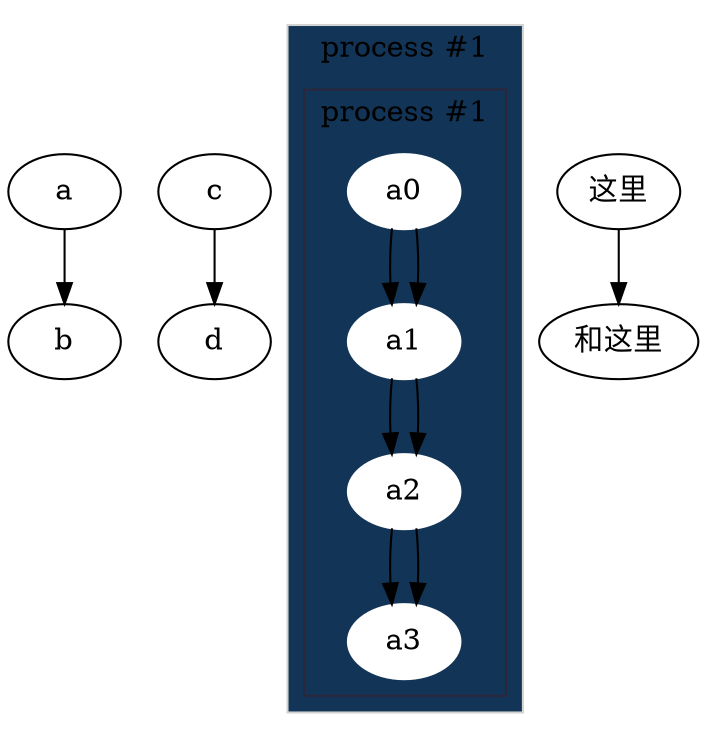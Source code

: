 digraph {
    a -> b;
    c -> d;
    
    fillcolor = "#d8787800";
    fillcolor = "#93210a";
    fillcolor = "#c37b33cc";
    

    fillcolor = "#123456";
    
    subgraph cluster_0 {
		style=filled;
		color=lightgrey;
		node [style=filled,color=white];
		a0 -> a1 -> a2 -> a3;
		label = "process #1";

        subgraph cluster_0 {
            style=filled;
            color="#5c0e0e58";
            node [style=filled,color="#2b16edff"];
            a0 -> a1 -> a2 -> a3;
            label = "process #1";
	    }
	}

    "这里" -> "和这里";
    
    // fillcolor="#142614";
    /*
    多行注释好像不行
    */
    
}